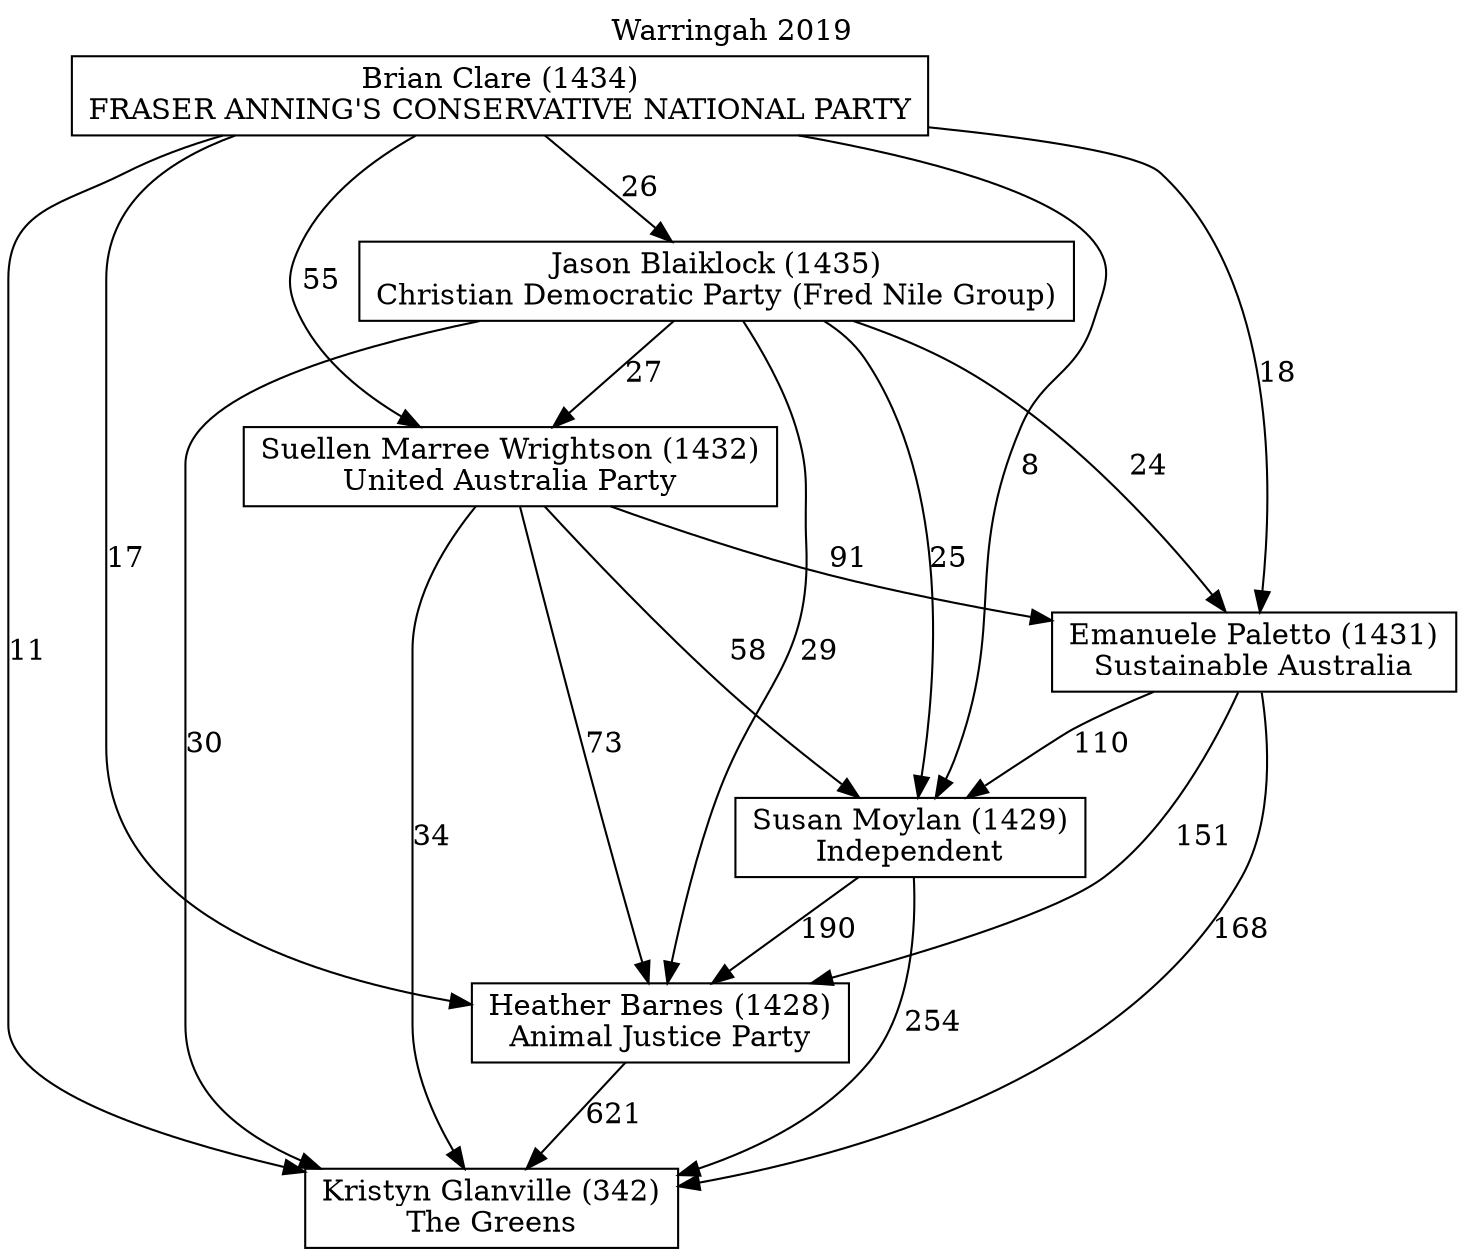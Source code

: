 // House preference flow
digraph "Kristyn Glanville (342)_Warringah_2019" {
	graph [label="Warringah 2019" labelloc=t mclimit=10]
	node [shape=box]
	"Kristyn Glanville (342)" [label="Kristyn Glanville (342)
The Greens"]
	"Heather Barnes (1428)" [label="Heather Barnes (1428)
Animal Justice Party"]
	"Susan Moylan (1429)" [label="Susan Moylan (1429)
Independent"]
	"Emanuele Paletto (1431)" [label="Emanuele Paletto (1431)
Sustainable Australia"]
	"Suellen Marree Wrightson (1432)" [label="Suellen Marree Wrightson (1432)
United Australia Party"]
	"Jason Blaiklock (1435)" [label="Jason Blaiklock (1435)
Christian Democratic Party (Fred Nile Group)"]
	"Brian Clare (1434)" [label="Brian Clare (1434)
FRASER ANNING'S CONSERVATIVE NATIONAL PARTY"]
	"Kristyn Glanville (342)" [label="Kristyn Glanville (342)
The Greens"]
	"Susan Moylan (1429)" [label="Susan Moylan (1429)
Independent"]
	"Emanuele Paletto (1431)" [label="Emanuele Paletto (1431)
Sustainable Australia"]
	"Suellen Marree Wrightson (1432)" [label="Suellen Marree Wrightson (1432)
United Australia Party"]
	"Jason Blaiklock (1435)" [label="Jason Blaiklock (1435)
Christian Democratic Party (Fred Nile Group)"]
	"Brian Clare (1434)" [label="Brian Clare (1434)
FRASER ANNING'S CONSERVATIVE NATIONAL PARTY"]
	"Kristyn Glanville (342)" [label="Kristyn Glanville (342)
The Greens"]
	"Emanuele Paletto (1431)" [label="Emanuele Paletto (1431)
Sustainable Australia"]
	"Suellen Marree Wrightson (1432)" [label="Suellen Marree Wrightson (1432)
United Australia Party"]
	"Jason Blaiklock (1435)" [label="Jason Blaiklock (1435)
Christian Democratic Party (Fred Nile Group)"]
	"Brian Clare (1434)" [label="Brian Clare (1434)
FRASER ANNING'S CONSERVATIVE NATIONAL PARTY"]
	"Kristyn Glanville (342)" [label="Kristyn Glanville (342)
The Greens"]
	"Suellen Marree Wrightson (1432)" [label="Suellen Marree Wrightson (1432)
United Australia Party"]
	"Jason Blaiklock (1435)" [label="Jason Blaiklock (1435)
Christian Democratic Party (Fred Nile Group)"]
	"Brian Clare (1434)" [label="Brian Clare (1434)
FRASER ANNING'S CONSERVATIVE NATIONAL PARTY"]
	"Kristyn Glanville (342)" [label="Kristyn Glanville (342)
The Greens"]
	"Jason Blaiklock (1435)" [label="Jason Blaiklock (1435)
Christian Democratic Party (Fred Nile Group)"]
	"Brian Clare (1434)" [label="Brian Clare (1434)
FRASER ANNING'S CONSERVATIVE NATIONAL PARTY"]
	"Kristyn Glanville (342)" [label="Kristyn Glanville (342)
The Greens"]
	"Brian Clare (1434)" [label="Brian Clare (1434)
FRASER ANNING'S CONSERVATIVE NATIONAL PARTY"]
	"Brian Clare (1434)" [label="Brian Clare (1434)
FRASER ANNING'S CONSERVATIVE NATIONAL PARTY"]
	"Jason Blaiklock (1435)" [label="Jason Blaiklock (1435)
Christian Democratic Party (Fred Nile Group)"]
	"Brian Clare (1434)" [label="Brian Clare (1434)
FRASER ANNING'S CONSERVATIVE NATIONAL PARTY"]
	"Brian Clare (1434)" [label="Brian Clare (1434)
FRASER ANNING'S CONSERVATIVE NATIONAL PARTY"]
	"Suellen Marree Wrightson (1432)" [label="Suellen Marree Wrightson (1432)
United Australia Party"]
	"Jason Blaiklock (1435)" [label="Jason Blaiklock (1435)
Christian Democratic Party (Fred Nile Group)"]
	"Brian Clare (1434)" [label="Brian Clare (1434)
FRASER ANNING'S CONSERVATIVE NATIONAL PARTY"]
	"Suellen Marree Wrightson (1432)" [label="Suellen Marree Wrightson (1432)
United Australia Party"]
	"Brian Clare (1434)" [label="Brian Clare (1434)
FRASER ANNING'S CONSERVATIVE NATIONAL PARTY"]
	"Brian Clare (1434)" [label="Brian Clare (1434)
FRASER ANNING'S CONSERVATIVE NATIONAL PARTY"]
	"Jason Blaiklock (1435)" [label="Jason Blaiklock (1435)
Christian Democratic Party (Fred Nile Group)"]
	"Brian Clare (1434)" [label="Brian Clare (1434)
FRASER ANNING'S CONSERVATIVE NATIONAL PARTY"]
	"Brian Clare (1434)" [label="Brian Clare (1434)
FRASER ANNING'S CONSERVATIVE NATIONAL PARTY"]
	"Emanuele Paletto (1431)" [label="Emanuele Paletto (1431)
Sustainable Australia"]
	"Suellen Marree Wrightson (1432)" [label="Suellen Marree Wrightson (1432)
United Australia Party"]
	"Jason Blaiklock (1435)" [label="Jason Blaiklock (1435)
Christian Democratic Party (Fred Nile Group)"]
	"Brian Clare (1434)" [label="Brian Clare (1434)
FRASER ANNING'S CONSERVATIVE NATIONAL PARTY"]
	"Emanuele Paletto (1431)" [label="Emanuele Paletto (1431)
Sustainable Australia"]
	"Jason Blaiklock (1435)" [label="Jason Blaiklock (1435)
Christian Democratic Party (Fred Nile Group)"]
	"Brian Clare (1434)" [label="Brian Clare (1434)
FRASER ANNING'S CONSERVATIVE NATIONAL PARTY"]
	"Emanuele Paletto (1431)" [label="Emanuele Paletto (1431)
Sustainable Australia"]
	"Brian Clare (1434)" [label="Brian Clare (1434)
FRASER ANNING'S CONSERVATIVE NATIONAL PARTY"]
	"Brian Clare (1434)" [label="Brian Clare (1434)
FRASER ANNING'S CONSERVATIVE NATIONAL PARTY"]
	"Jason Blaiklock (1435)" [label="Jason Blaiklock (1435)
Christian Democratic Party (Fred Nile Group)"]
	"Brian Clare (1434)" [label="Brian Clare (1434)
FRASER ANNING'S CONSERVATIVE NATIONAL PARTY"]
	"Brian Clare (1434)" [label="Brian Clare (1434)
FRASER ANNING'S CONSERVATIVE NATIONAL PARTY"]
	"Suellen Marree Wrightson (1432)" [label="Suellen Marree Wrightson (1432)
United Australia Party"]
	"Jason Blaiklock (1435)" [label="Jason Blaiklock (1435)
Christian Democratic Party (Fred Nile Group)"]
	"Brian Clare (1434)" [label="Brian Clare (1434)
FRASER ANNING'S CONSERVATIVE NATIONAL PARTY"]
	"Suellen Marree Wrightson (1432)" [label="Suellen Marree Wrightson (1432)
United Australia Party"]
	"Brian Clare (1434)" [label="Brian Clare (1434)
FRASER ANNING'S CONSERVATIVE NATIONAL PARTY"]
	"Brian Clare (1434)" [label="Brian Clare (1434)
FRASER ANNING'S CONSERVATIVE NATIONAL PARTY"]
	"Jason Blaiklock (1435)" [label="Jason Blaiklock (1435)
Christian Democratic Party (Fred Nile Group)"]
	"Brian Clare (1434)" [label="Brian Clare (1434)
FRASER ANNING'S CONSERVATIVE NATIONAL PARTY"]
	"Brian Clare (1434)" [label="Brian Clare (1434)
FRASER ANNING'S CONSERVATIVE NATIONAL PARTY"]
	"Susan Moylan (1429)" [label="Susan Moylan (1429)
Independent"]
	"Emanuele Paletto (1431)" [label="Emanuele Paletto (1431)
Sustainable Australia"]
	"Suellen Marree Wrightson (1432)" [label="Suellen Marree Wrightson (1432)
United Australia Party"]
	"Jason Blaiklock (1435)" [label="Jason Blaiklock (1435)
Christian Democratic Party (Fred Nile Group)"]
	"Brian Clare (1434)" [label="Brian Clare (1434)
FRASER ANNING'S CONSERVATIVE NATIONAL PARTY"]
	"Susan Moylan (1429)" [label="Susan Moylan (1429)
Independent"]
	"Suellen Marree Wrightson (1432)" [label="Suellen Marree Wrightson (1432)
United Australia Party"]
	"Jason Blaiklock (1435)" [label="Jason Blaiklock (1435)
Christian Democratic Party (Fred Nile Group)"]
	"Brian Clare (1434)" [label="Brian Clare (1434)
FRASER ANNING'S CONSERVATIVE NATIONAL PARTY"]
	"Susan Moylan (1429)" [label="Susan Moylan (1429)
Independent"]
	"Jason Blaiklock (1435)" [label="Jason Blaiklock (1435)
Christian Democratic Party (Fred Nile Group)"]
	"Brian Clare (1434)" [label="Brian Clare (1434)
FRASER ANNING'S CONSERVATIVE NATIONAL PARTY"]
	"Susan Moylan (1429)" [label="Susan Moylan (1429)
Independent"]
	"Brian Clare (1434)" [label="Brian Clare (1434)
FRASER ANNING'S CONSERVATIVE NATIONAL PARTY"]
	"Brian Clare (1434)" [label="Brian Clare (1434)
FRASER ANNING'S CONSERVATIVE NATIONAL PARTY"]
	"Jason Blaiklock (1435)" [label="Jason Blaiklock (1435)
Christian Democratic Party (Fred Nile Group)"]
	"Brian Clare (1434)" [label="Brian Clare (1434)
FRASER ANNING'S CONSERVATIVE NATIONAL PARTY"]
	"Brian Clare (1434)" [label="Brian Clare (1434)
FRASER ANNING'S CONSERVATIVE NATIONAL PARTY"]
	"Suellen Marree Wrightson (1432)" [label="Suellen Marree Wrightson (1432)
United Australia Party"]
	"Jason Blaiklock (1435)" [label="Jason Blaiklock (1435)
Christian Democratic Party (Fred Nile Group)"]
	"Brian Clare (1434)" [label="Brian Clare (1434)
FRASER ANNING'S CONSERVATIVE NATIONAL PARTY"]
	"Suellen Marree Wrightson (1432)" [label="Suellen Marree Wrightson (1432)
United Australia Party"]
	"Brian Clare (1434)" [label="Brian Clare (1434)
FRASER ANNING'S CONSERVATIVE NATIONAL PARTY"]
	"Brian Clare (1434)" [label="Brian Clare (1434)
FRASER ANNING'S CONSERVATIVE NATIONAL PARTY"]
	"Jason Blaiklock (1435)" [label="Jason Blaiklock (1435)
Christian Democratic Party (Fred Nile Group)"]
	"Brian Clare (1434)" [label="Brian Clare (1434)
FRASER ANNING'S CONSERVATIVE NATIONAL PARTY"]
	"Brian Clare (1434)" [label="Brian Clare (1434)
FRASER ANNING'S CONSERVATIVE NATIONAL PARTY"]
	"Emanuele Paletto (1431)" [label="Emanuele Paletto (1431)
Sustainable Australia"]
	"Suellen Marree Wrightson (1432)" [label="Suellen Marree Wrightson (1432)
United Australia Party"]
	"Jason Blaiklock (1435)" [label="Jason Blaiklock (1435)
Christian Democratic Party (Fred Nile Group)"]
	"Brian Clare (1434)" [label="Brian Clare (1434)
FRASER ANNING'S CONSERVATIVE NATIONAL PARTY"]
	"Emanuele Paletto (1431)" [label="Emanuele Paletto (1431)
Sustainable Australia"]
	"Jason Blaiklock (1435)" [label="Jason Blaiklock (1435)
Christian Democratic Party (Fred Nile Group)"]
	"Brian Clare (1434)" [label="Brian Clare (1434)
FRASER ANNING'S CONSERVATIVE NATIONAL PARTY"]
	"Emanuele Paletto (1431)" [label="Emanuele Paletto (1431)
Sustainable Australia"]
	"Brian Clare (1434)" [label="Brian Clare (1434)
FRASER ANNING'S CONSERVATIVE NATIONAL PARTY"]
	"Brian Clare (1434)" [label="Brian Clare (1434)
FRASER ANNING'S CONSERVATIVE NATIONAL PARTY"]
	"Jason Blaiklock (1435)" [label="Jason Blaiklock (1435)
Christian Democratic Party (Fred Nile Group)"]
	"Brian Clare (1434)" [label="Brian Clare (1434)
FRASER ANNING'S CONSERVATIVE NATIONAL PARTY"]
	"Brian Clare (1434)" [label="Brian Clare (1434)
FRASER ANNING'S CONSERVATIVE NATIONAL PARTY"]
	"Suellen Marree Wrightson (1432)" [label="Suellen Marree Wrightson (1432)
United Australia Party"]
	"Jason Blaiklock (1435)" [label="Jason Blaiklock (1435)
Christian Democratic Party (Fred Nile Group)"]
	"Brian Clare (1434)" [label="Brian Clare (1434)
FRASER ANNING'S CONSERVATIVE NATIONAL PARTY"]
	"Suellen Marree Wrightson (1432)" [label="Suellen Marree Wrightson (1432)
United Australia Party"]
	"Brian Clare (1434)" [label="Brian Clare (1434)
FRASER ANNING'S CONSERVATIVE NATIONAL PARTY"]
	"Brian Clare (1434)" [label="Brian Clare (1434)
FRASER ANNING'S CONSERVATIVE NATIONAL PARTY"]
	"Jason Blaiklock (1435)" [label="Jason Blaiklock (1435)
Christian Democratic Party (Fred Nile Group)"]
	"Brian Clare (1434)" [label="Brian Clare (1434)
FRASER ANNING'S CONSERVATIVE NATIONAL PARTY"]
	"Brian Clare (1434)" [label="Brian Clare (1434)
FRASER ANNING'S CONSERVATIVE NATIONAL PARTY"]
	"Heather Barnes (1428)" [label="Heather Barnes (1428)
Animal Justice Party"]
	"Susan Moylan (1429)" [label="Susan Moylan (1429)
Independent"]
	"Emanuele Paletto (1431)" [label="Emanuele Paletto (1431)
Sustainable Australia"]
	"Suellen Marree Wrightson (1432)" [label="Suellen Marree Wrightson (1432)
United Australia Party"]
	"Jason Blaiklock (1435)" [label="Jason Blaiklock (1435)
Christian Democratic Party (Fred Nile Group)"]
	"Brian Clare (1434)" [label="Brian Clare (1434)
FRASER ANNING'S CONSERVATIVE NATIONAL PARTY"]
	"Heather Barnes (1428)" [label="Heather Barnes (1428)
Animal Justice Party"]
	"Emanuele Paletto (1431)" [label="Emanuele Paletto (1431)
Sustainable Australia"]
	"Suellen Marree Wrightson (1432)" [label="Suellen Marree Wrightson (1432)
United Australia Party"]
	"Jason Blaiklock (1435)" [label="Jason Blaiklock (1435)
Christian Democratic Party (Fred Nile Group)"]
	"Brian Clare (1434)" [label="Brian Clare (1434)
FRASER ANNING'S CONSERVATIVE NATIONAL PARTY"]
	"Heather Barnes (1428)" [label="Heather Barnes (1428)
Animal Justice Party"]
	"Suellen Marree Wrightson (1432)" [label="Suellen Marree Wrightson (1432)
United Australia Party"]
	"Jason Blaiklock (1435)" [label="Jason Blaiklock (1435)
Christian Democratic Party (Fred Nile Group)"]
	"Brian Clare (1434)" [label="Brian Clare (1434)
FRASER ANNING'S CONSERVATIVE NATIONAL PARTY"]
	"Heather Barnes (1428)" [label="Heather Barnes (1428)
Animal Justice Party"]
	"Jason Blaiklock (1435)" [label="Jason Blaiklock (1435)
Christian Democratic Party (Fred Nile Group)"]
	"Brian Clare (1434)" [label="Brian Clare (1434)
FRASER ANNING'S CONSERVATIVE NATIONAL PARTY"]
	"Heather Barnes (1428)" [label="Heather Barnes (1428)
Animal Justice Party"]
	"Brian Clare (1434)" [label="Brian Clare (1434)
FRASER ANNING'S CONSERVATIVE NATIONAL PARTY"]
	"Brian Clare (1434)" [label="Brian Clare (1434)
FRASER ANNING'S CONSERVATIVE NATIONAL PARTY"]
	"Jason Blaiklock (1435)" [label="Jason Blaiklock (1435)
Christian Democratic Party (Fred Nile Group)"]
	"Brian Clare (1434)" [label="Brian Clare (1434)
FRASER ANNING'S CONSERVATIVE NATIONAL PARTY"]
	"Brian Clare (1434)" [label="Brian Clare (1434)
FRASER ANNING'S CONSERVATIVE NATIONAL PARTY"]
	"Suellen Marree Wrightson (1432)" [label="Suellen Marree Wrightson (1432)
United Australia Party"]
	"Jason Blaiklock (1435)" [label="Jason Blaiklock (1435)
Christian Democratic Party (Fred Nile Group)"]
	"Brian Clare (1434)" [label="Brian Clare (1434)
FRASER ANNING'S CONSERVATIVE NATIONAL PARTY"]
	"Suellen Marree Wrightson (1432)" [label="Suellen Marree Wrightson (1432)
United Australia Party"]
	"Brian Clare (1434)" [label="Brian Clare (1434)
FRASER ANNING'S CONSERVATIVE NATIONAL PARTY"]
	"Brian Clare (1434)" [label="Brian Clare (1434)
FRASER ANNING'S CONSERVATIVE NATIONAL PARTY"]
	"Jason Blaiklock (1435)" [label="Jason Blaiklock (1435)
Christian Democratic Party (Fred Nile Group)"]
	"Brian Clare (1434)" [label="Brian Clare (1434)
FRASER ANNING'S CONSERVATIVE NATIONAL PARTY"]
	"Brian Clare (1434)" [label="Brian Clare (1434)
FRASER ANNING'S CONSERVATIVE NATIONAL PARTY"]
	"Emanuele Paletto (1431)" [label="Emanuele Paletto (1431)
Sustainable Australia"]
	"Suellen Marree Wrightson (1432)" [label="Suellen Marree Wrightson (1432)
United Australia Party"]
	"Jason Blaiklock (1435)" [label="Jason Blaiklock (1435)
Christian Democratic Party (Fred Nile Group)"]
	"Brian Clare (1434)" [label="Brian Clare (1434)
FRASER ANNING'S CONSERVATIVE NATIONAL PARTY"]
	"Emanuele Paletto (1431)" [label="Emanuele Paletto (1431)
Sustainable Australia"]
	"Jason Blaiklock (1435)" [label="Jason Blaiklock (1435)
Christian Democratic Party (Fred Nile Group)"]
	"Brian Clare (1434)" [label="Brian Clare (1434)
FRASER ANNING'S CONSERVATIVE NATIONAL PARTY"]
	"Emanuele Paletto (1431)" [label="Emanuele Paletto (1431)
Sustainable Australia"]
	"Brian Clare (1434)" [label="Brian Clare (1434)
FRASER ANNING'S CONSERVATIVE NATIONAL PARTY"]
	"Brian Clare (1434)" [label="Brian Clare (1434)
FRASER ANNING'S CONSERVATIVE NATIONAL PARTY"]
	"Jason Blaiklock (1435)" [label="Jason Blaiklock (1435)
Christian Democratic Party (Fred Nile Group)"]
	"Brian Clare (1434)" [label="Brian Clare (1434)
FRASER ANNING'S CONSERVATIVE NATIONAL PARTY"]
	"Brian Clare (1434)" [label="Brian Clare (1434)
FRASER ANNING'S CONSERVATIVE NATIONAL PARTY"]
	"Suellen Marree Wrightson (1432)" [label="Suellen Marree Wrightson (1432)
United Australia Party"]
	"Jason Blaiklock (1435)" [label="Jason Blaiklock (1435)
Christian Democratic Party (Fred Nile Group)"]
	"Brian Clare (1434)" [label="Brian Clare (1434)
FRASER ANNING'S CONSERVATIVE NATIONAL PARTY"]
	"Suellen Marree Wrightson (1432)" [label="Suellen Marree Wrightson (1432)
United Australia Party"]
	"Brian Clare (1434)" [label="Brian Clare (1434)
FRASER ANNING'S CONSERVATIVE NATIONAL PARTY"]
	"Brian Clare (1434)" [label="Brian Clare (1434)
FRASER ANNING'S CONSERVATIVE NATIONAL PARTY"]
	"Jason Blaiklock (1435)" [label="Jason Blaiklock (1435)
Christian Democratic Party (Fred Nile Group)"]
	"Brian Clare (1434)" [label="Brian Clare (1434)
FRASER ANNING'S CONSERVATIVE NATIONAL PARTY"]
	"Brian Clare (1434)" [label="Brian Clare (1434)
FRASER ANNING'S CONSERVATIVE NATIONAL PARTY"]
	"Susan Moylan (1429)" [label="Susan Moylan (1429)
Independent"]
	"Emanuele Paletto (1431)" [label="Emanuele Paletto (1431)
Sustainable Australia"]
	"Suellen Marree Wrightson (1432)" [label="Suellen Marree Wrightson (1432)
United Australia Party"]
	"Jason Blaiklock (1435)" [label="Jason Blaiklock (1435)
Christian Democratic Party (Fred Nile Group)"]
	"Brian Clare (1434)" [label="Brian Clare (1434)
FRASER ANNING'S CONSERVATIVE NATIONAL PARTY"]
	"Susan Moylan (1429)" [label="Susan Moylan (1429)
Independent"]
	"Suellen Marree Wrightson (1432)" [label="Suellen Marree Wrightson (1432)
United Australia Party"]
	"Jason Blaiklock (1435)" [label="Jason Blaiklock (1435)
Christian Democratic Party (Fred Nile Group)"]
	"Brian Clare (1434)" [label="Brian Clare (1434)
FRASER ANNING'S CONSERVATIVE NATIONAL PARTY"]
	"Susan Moylan (1429)" [label="Susan Moylan (1429)
Independent"]
	"Jason Blaiklock (1435)" [label="Jason Blaiklock (1435)
Christian Democratic Party (Fred Nile Group)"]
	"Brian Clare (1434)" [label="Brian Clare (1434)
FRASER ANNING'S CONSERVATIVE NATIONAL PARTY"]
	"Susan Moylan (1429)" [label="Susan Moylan (1429)
Independent"]
	"Brian Clare (1434)" [label="Brian Clare (1434)
FRASER ANNING'S CONSERVATIVE NATIONAL PARTY"]
	"Brian Clare (1434)" [label="Brian Clare (1434)
FRASER ANNING'S CONSERVATIVE NATIONAL PARTY"]
	"Jason Blaiklock (1435)" [label="Jason Blaiklock (1435)
Christian Democratic Party (Fred Nile Group)"]
	"Brian Clare (1434)" [label="Brian Clare (1434)
FRASER ANNING'S CONSERVATIVE NATIONAL PARTY"]
	"Brian Clare (1434)" [label="Brian Clare (1434)
FRASER ANNING'S CONSERVATIVE NATIONAL PARTY"]
	"Suellen Marree Wrightson (1432)" [label="Suellen Marree Wrightson (1432)
United Australia Party"]
	"Jason Blaiklock (1435)" [label="Jason Blaiklock (1435)
Christian Democratic Party (Fred Nile Group)"]
	"Brian Clare (1434)" [label="Brian Clare (1434)
FRASER ANNING'S CONSERVATIVE NATIONAL PARTY"]
	"Suellen Marree Wrightson (1432)" [label="Suellen Marree Wrightson (1432)
United Australia Party"]
	"Brian Clare (1434)" [label="Brian Clare (1434)
FRASER ANNING'S CONSERVATIVE NATIONAL PARTY"]
	"Brian Clare (1434)" [label="Brian Clare (1434)
FRASER ANNING'S CONSERVATIVE NATIONAL PARTY"]
	"Jason Blaiklock (1435)" [label="Jason Blaiklock (1435)
Christian Democratic Party (Fred Nile Group)"]
	"Brian Clare (1434)" [label="Brian Clare (1434)
FRASER ANNING'S CONSERVATIVE NATIONAL PARTY"]
	"Brian Clare (1434)" [label="Brian Clare (1434)
FRASER ANNING'S CONSERVATIVE NATIONAL PARTY"]
	"Emanuele Paletto (1431)" [label="Emanuele Paletto (1431)
Sustainable Australia"]
	"Suellen Marree Wrightson (1432)" [label="Suellen Marree Wrightson (1432)
United Australia Party"]
	"Jason Blaiklock (1435)" [label="Jason Blaiklock (1435)
Christian Democratic Party (Fred Nile Group)"]
	"Brian Clare (1434)" [label="Brian Clare (1434)
FRASER ANNING'S CONSERVATIVE NATIONAL PARTY"]
	"Emanuele Paletto (1431)" [label="Emanuele Paletto (1431)
Sustainable Australia"]
	"Jason Blaiklock (1435)" [label="Jason Blaiklock (1435)
Christian Democratic Party (Fred Nile Group)"]
	"Brian Clare (1434)" [label="Brian Clare (1434)
FRASER ANNING'S CONSERVATIVE NATIONAL PARTY"]
	"Emanuele Paletto (1431)" [label="Emanuele Paletto (1431)
Sustainable Australia"]
	"Brian Clare (1434)" [label="Brian Clare (1434)
FRASER ANNING'S CONSERVATIVE NATIONAL PARTY"]
	"Brian Clare (1434)" [label="Brian Clare (1434)
FRASER ANNING'S CONSERVATIVE NATIONAL PARTY"]
	"Jason Blaiklock (1435)" [label="Jason Blaiklock (1435)
Christian Democratic Party (Fred Nile Group)"]
	"Brian Clare (1434)" [label="Brian Clare (1434)
FRASER ANNING'S CONSERVATIVE NATIONAL PARTY"]
	"Brian Clare (1434)" [label="Brian Clare (1434)
FRASER ANNING'S CONSERVATIVE NATIONAL PARTY"]
	"Suellen Marree Wrightson (1432)" [label="Suellen Marree Wrightson (1432)
United Australia Party"]
	"Jason Blaiklock (1435)" [label="Jason Blaiklock (1435)
Christian Democratic Party (Fred Nile Group)"]
	"Brian Clare (1434)" [label="Brian Clare (1434)
FRASER ANNING'S CONSERVATIVE NATIONAL PARTY"]
	"Suellen Marree Wrightson (1432)" [label="Suellen Marree Wrightson (1432)
United Australia Party"]
	"Brian Clare (1434)" [label="Brian Clare (1434)
FRASER ANNING'S CONSERVATIVE NATIONAL PARTY"]
	"Brian Clare (1434)" [label="Brian Clare (1434)
FRASER ANNING'S CONSERVATIVE NATIONAL PARTY"]
	"Jason Blaiklock (1435)" [label="Jason Blaiklock (1435)
Christian Democratic Party (Fred Nile Group)"]
	"Brian Clare (1434)" [label="Brian Clare (1434)
FRASER ANNING'S CONSERVATIVE NATIONAL PARTY"]
	"Brian Clare (1434)" [label="Brian Clare (1434)
FRASER ANNING'S CONSERVATIVE NATIONAL PARTY"]
	"Heather Barnes (1428)" -> "Kristyn Glanville (342)" [label=621]
	"Susan Moylan (1429)" -> "Heather Barnes (1428)" [label=190]
	"Emanuele Paletto (1431)" -> "Susan Moylan (1429)" [label=110]
	"Suellen Marree Wrightson (1432)" -> "Emanuele Paletto (1431)" [label=91]
	"Jason Blaiklock (1435)" -> "Suellen Marree Wrightson (1432)" [label=27]
	"Brian Clare (1434)" -> "Jason Blaiklock (1435)" [label=26]
	"Susan Moylan (1429)" -> "Kristyn Glanville (342)" [label=254]
	"Emanuele Paletto (1431)" -> "Kristyn Glanville (342)" [label=168]
	"Suellen Marree Wrightson (1432)" -> "Kristyn Glanville (342)" [label=34]
	"Jason Blaiklock (1435)" -> "Kristyn Glanville (342)" [label=30]
	"Brian Clare (1434)" -> "Kristyn Glanville (342)" [label=11]
	"Brian Clare (1434)" -> "Suellen Marree Wrightson (1432)" [label=55]
	"Jason Blaiklock (1435)" -> "Emanuele Paletto (1431)" [label=24]
	"Brian Clare (1434)" -> "Emanuele Paletto (1431)" [label=18]
	"Suellen Marree Wrightson (1432)" -> "Susan Moylan (1429)" [label=58]
	"Jason Blaiklock (1435)" -> "Susan Moylan (1429)" [label=25]
	"Brian Clare (1434)" -> "Susan Moylan (1429)" [label=8]
	"Emanuele Paletto (1431)" -> "Heather Barnes (1428)" [label=151]
	"Suellen Marree Wrightson (1432)" -> "Heather Barnes (1428)" [label=73]
	"Jason Blaiklock (1435)" -> "Heather Barnes (1428)" [label=29]
	"Brian Clare (1434)" -> "Heather Barnes (1428)" [label=17]
}
